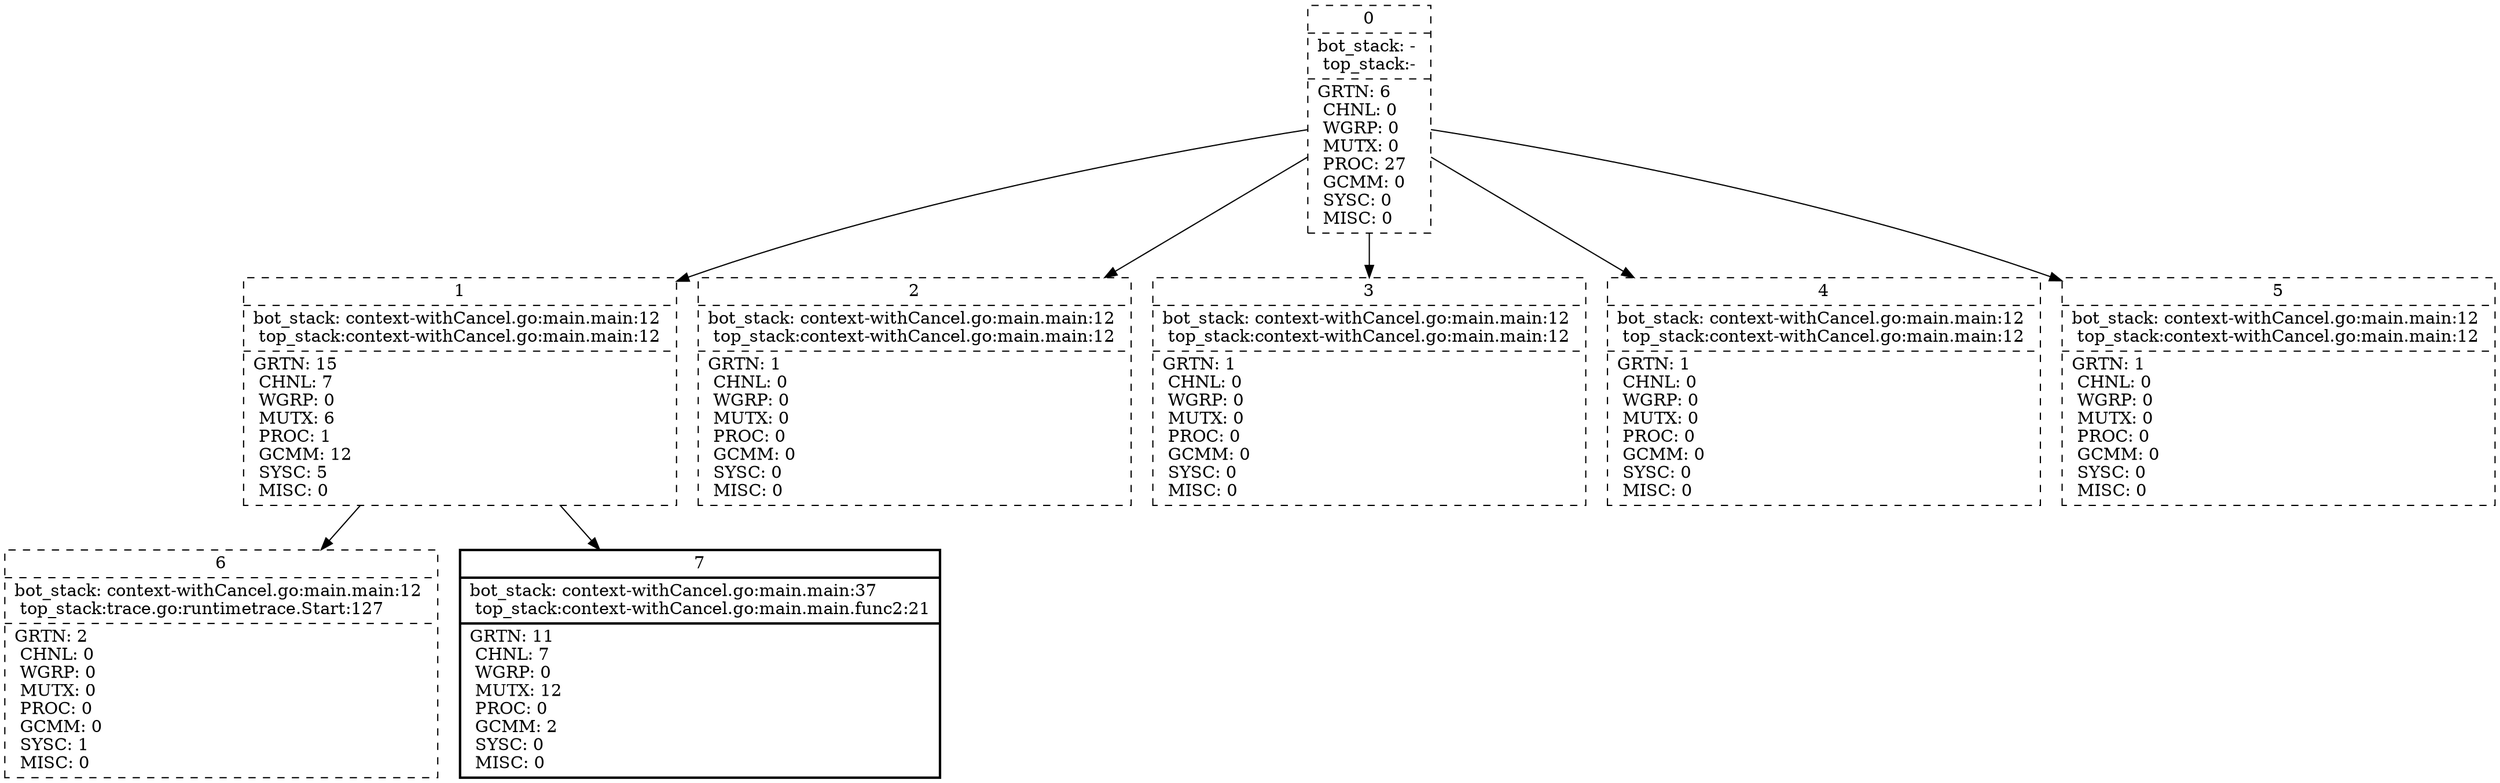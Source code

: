 digraph{
	node[shape=record,style=filled,fillcolor=gray95]

	0 [ label = "{0 | bot_stack: - \l top_stack:-\l | GRTN:  6 \l CHNL:  0 \l WGRP:  0 \l MUTX:  0 \l PROC:  27 \l GCMM:  0 \l SYSC:  0 \l MISC:  0 \l }" style=dashed]
	1 [ label = "{1 | bot_stack: context-withCancel.go:main.main:12 \l top_stack:context-withCancel.go:main.main:12\l | GRTN:  15 \l CHNL:  7 \l WGRP:  0 \l MUTX:  6 \l PROC:  1 \l GCMM:  12 \l SYSC:  5 \l MISC:  0 \l }" style=dashed]
	2 [ label = "{2 | bot_stack: context-withCancel.go:main.main:12 \l top_stack:context-withCancel.go:main.main:12\l | GRTN:  1 \l CHNL:  0 \l WGRP:  0 \l MUTX:  0 \l PROC:  0 \l GCMM:  0 \l SYSC:  0 \l MISC:  0 \l }" style=dashed]
	3 [ label = "{3 | bot_stack: context-withCancel.go:main.main:12 \l top_stack:context-withCancel.go:main.main:12\l | GRTN:  1 \l CHNL:  0 \l WGRP:  0 \l MUTX:  0 \l PROC:  0 \l GCMM:  0 \l SYSC:  0 \l MISC:  0 \l }" style=dashed]
	4 [ label = "{4 | bot_stack: context-withCancel.go:main.main:12 \l top_stack:context-withCancel.go:main.main:12\l | GRTN:  1 \l CHNL:  0 \l WGRP:  0 \l MUTX:  0 \l PROC:  0 \l GCMM:  0 \l SYSC:  0 \l MISC:  0 \l }" style=dashed]
	17 [ label = "{5 | bot_stack: context-withCancel.go:main.main:12 \l top_stack:context-withCancel.go:main.main:12\l | GRTN:  1 \l CHNL:  0 \l WGRP:  0 \l MUTX:  0 \l PROC:  0 \l GCMM:  0 \l SYSC:  0 \l MISC:  0 \l }" style=dashed]
	18 [ label = "{6 | bot_stack: context-withCancel.go:main.main:12 \l top_stack:trace.go:runtime\trace.Start:127\l | GRTN:  2 \l CHNL:  0 \l WGRP:  0 \l MUTX:  0 \l PROC:  0 \l GCMM:  0 \l SYSC:  1 \l MISC:  0 \l }" style=dashed]
	19 [ label = "{7 | bot_stack: context-withCancel.go:main.main:37 \l top_stack:context-withCancel.go:main.main.func2:21\l | GRTN:  11 \l CHNL:  7 \l WGRP:  0 \l MUTX:  12 \l PROC:  0 \l GCMM:  2 \l SYSC:  0 \l MISC:  0 \l }" style=bold ]
	

	0 -> 1
	0 -> 2
	0 -> 3
	0 -> 4
	0 -> 17
	1 -> 18
	1 -> 19
	}

